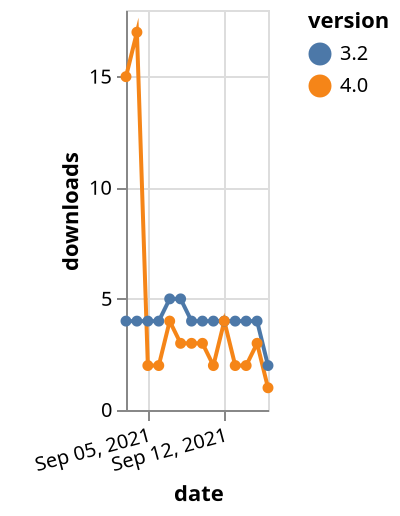 {"$schema": "https://vega.github.io/schema/vega-lite/v5.json", "description": "A simple bar chart with embedded data.", "data": {"values": [{"date": "2021-09-03", "total": 5067, "delta": 4, "version": "3.2"}, {"date": "2021-09-04", "total": 5071, "delta": 4, "version": "3.2"}, {"date": "2021-09-05", "total": 5075, "delta": 4, "version": "3.2"}, {"date": "2021-09-06", "total": 5079, "delta": 4, "version": "3.2"}, {"date": "2021-09-07", "total": 5084, "delta": 5, "version": "3.2"}, {"date": "2021-09-08", "total": 5089, "delta": 5, "version": "3.2"}, {"date": "2021-09-09", "total": 5093, "delta": 4, "version": "3.2"}, {"date": "2021-09-10", "total": 5097, "delta": 4, "version": "3.2"}, {"date": "2021-09-11", "total": 5101, "delta": 4, "version": "3.2"}, {"date": "2021-09-12", "total": 5105, "delta": 4, "version": "3.2"}, {"date": "2021-09-13", "total": 5109, "delta": 4, "version": "3.2"}, {"date": "2021-09-14", "total": 5113, "delta": 4, "version": "3.2"}, {"date": "2021-09-15", "total": 5117, "delta": 4, "version": "3.2"}, {"date": "2021-09-16", "total": 5119, "delta": 2, "version": "3.2"}, {"date": "2021-09-03", "total": 5197, "delta": 15, "version": "4.0"}, {"date": "2021-09-04", "total": 5214, "delta": 17, "version": "4.0"}, {"date": "2021-09-05", "total": 5216, "delta": 2, "version": "4.0"}, {"date": "2021-09-06", "total": 5218, "delta": 2, "version": "4.0"}, {"date": "2021-09-07", "total": 5222, "delta": 4, "version": "4.0"}, {"date": "2021-09-08", "total": 5225, "delta": 3, "version": "4.0"}, {"date": "2021-09-09", "total": 5228, "delta": 3, "version": "4.0"}, {"date": "2021-09-10", "total": 5231, "delta": 3, "version": "4.0"}, {"date": "2021-09-11", "total": 5233, "delta": 2, "version": "4.0"}, {"date": "2021-09-12", "total": 5237, "delta": 4, "version": "4.0"}, {"date": "2021-09-13", "total": 5239, "delta": 2, "version": "4.0"}, {"date": "2021-09-14", "total": 5241, "delta": 2, "version": "4.0"}, {"date": "2021-09-15", "total": 5244, "delta": 3, "version": "4.0"}, {"date": "2021-09-16", "total": 5245, "delta": 1, "version": "4.0"}]}, "width": "container", "mark": {"type": "line", "point": {"filled": true}}, "encoding": {"x": {"field": "date", "type": "temporal", "timeUnit": "yearmonthdate", "title": "date", "axis": {"labelAngle": -15}}, "y": {"field": "delta", "type": "quantitative", "title": "downloads"}, "color": {"field": "version", "type": "nominal"}, "tooltip": {"field": "delta"}}}